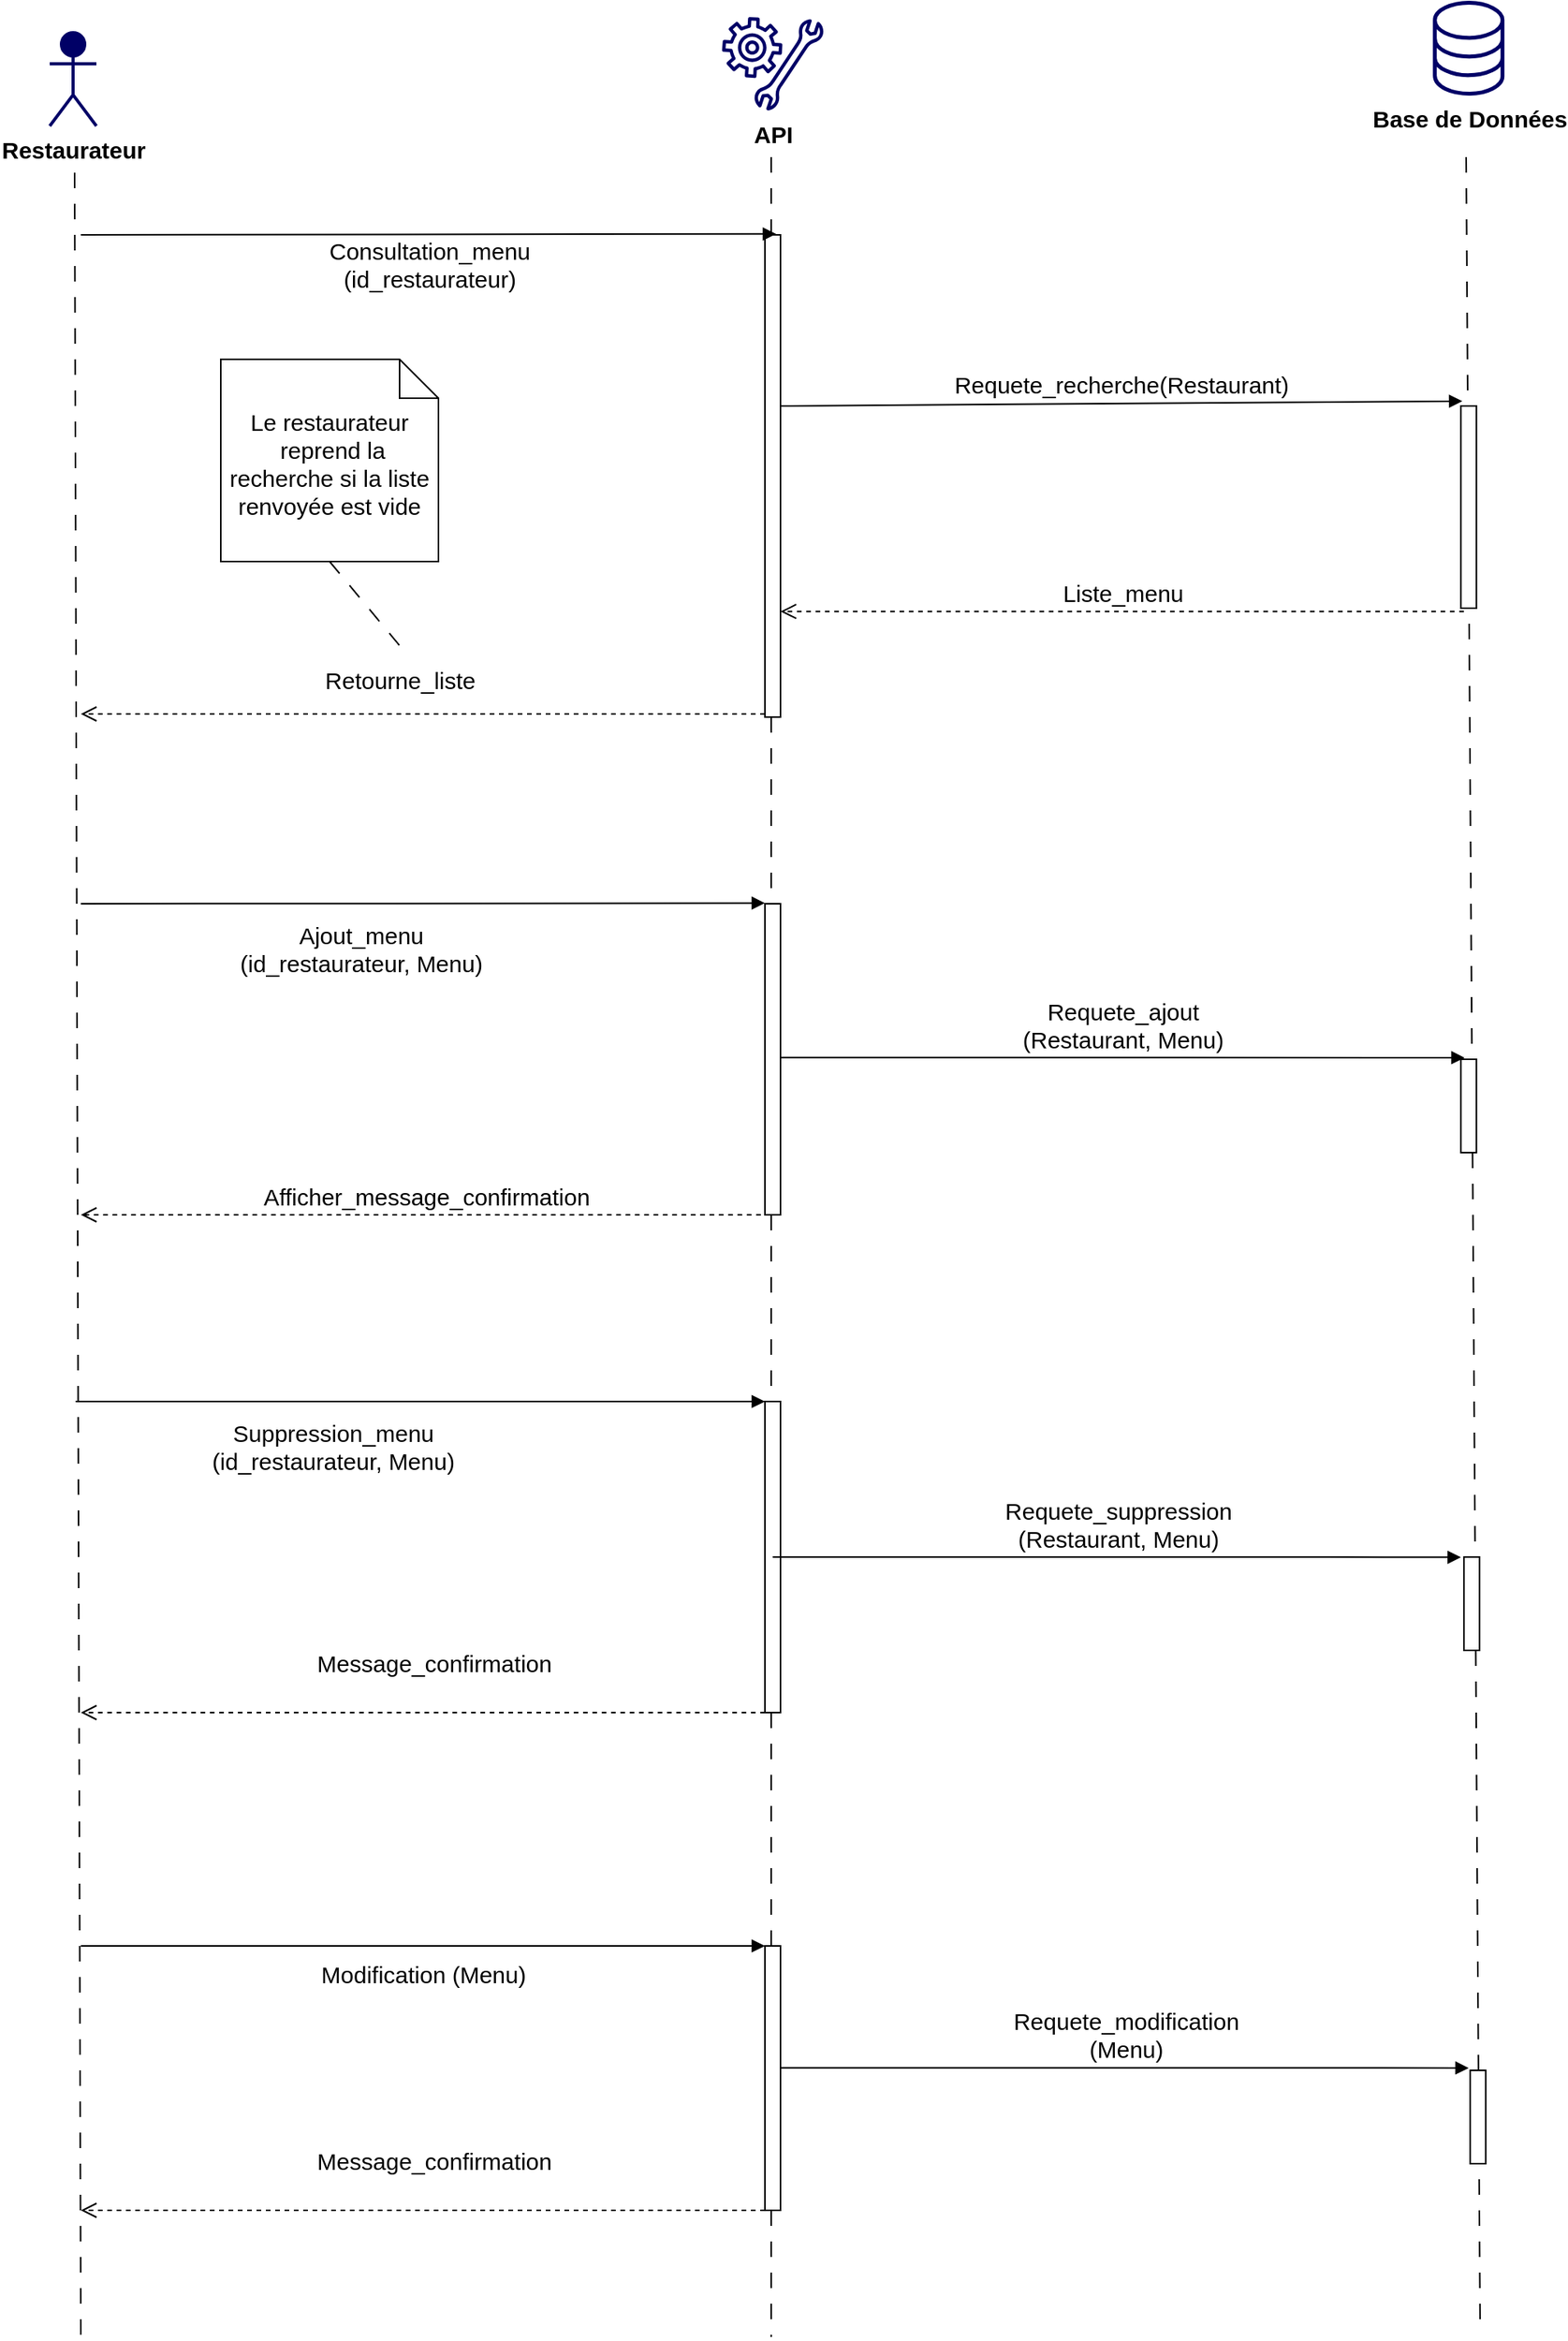 <mxfile>
    <diagram id="xuXYhLIkIfQOpS6Bkv3G" name="Page-1">
        <mxGraphModel dx="1110" dy="379" grid="1" gridSize="10" guides="1" tooltips="1" connect="1" arrows="1" fold="1" page="1" pageScale="1" pageWidth="827" pageHeight="1169" math="0" shadow="0">
            <root>
                <mxCell id="0"/>
                <mxCell id="1" parent="0"/>
                <mxCell id="22" value="" style="endArrow=none;startArrow=none;endFill=0;startFill=0;endSize=8;html=1;verticalAlign=bottom;dashed=1;labelBackgroundColor=none;dashPattern=10 10;fontSize=15;" parent="1" edge="1">
                    <mxGeometry width="160" relative="1" as="geometry">
                        <mxPoint x="66" y="130" as="sourcePoint"/>
                        <mxPoint x="70" y="1520" as="targetPoint"/>
                    </mxGeometry>
                </mxCell>
                <mxCell id="24" value="&lt;span style=&quot;background-color: rgb(255 , 255 , 255)&quot;&gt;Restaurateur&lt;br&gt;&lt;br&gt;&lt;/span&gt;" style="shape=umlActor;verticalLabelPosition=bottom;verticalAlign=top;html=1;fontColor=#000000;strokeColor=#000066;fillColor=#000066;strokeWidth=2;fontSize=15;fontStyle=1" parent="1" vertex="1">
                    <mxGeometry x="50" y="40" width="30" height="60" as="geometry"/>
                </mxCell>
                <mxCell id="32" value="" style="endArrow=none;startArrow=none;endFill=0;startFill=0;endSize=8;html=1;verticalAlign=bottom;dashed=1;labelBackgroundColor=none;dashPattern=10 10;fontSize=15;" parent="1" edge="1">
                    <mxGeometry width="160" relative="1" as="geometry">
                        <mxPoint x="514" y="120" as="sourcePoint"/>
                        <mxPoint x="514" y="1521.429" as="targetPoint"/>
                    </mxGeometry>
                </mxCell>
                <mxCell id="34" value="Base de Données" style="pointerEvents=1;shadow=0;dashed=0;html=1;aspect=fixed;labelPosition=center;verticalLabelPosition=bottom;verticalAlign=top;align=center;outlineConnect=0;shape=mxgraph.vvd.storage;fillColor=#000066;strokeColor=#000066;fontSize=15;labelBackgroundColor=#ffffff;fontStyle=1" parent="1" vertex="1">
                    <mxGeometry x="940.11" y="20" width="45" height="60" as="geometry"/>
                </mxCell>
                <mxCell id="35" value="API" style="pointerEvents=1;shadow=0;dashed=0;html=1;strokeColor=none;aspect=fixed;labelPosition=center;verticalLabelPosition=bottom;verticalAlign=top;align=center;outlineConnect=0;shape=mxgraph.vvd.guest_agent_customization;fillColor=#000066;fontSize=15;labelBackgroundColor=#ffffff;fontStyle=1" parent="1" vertex="1">
                    <mxGeometry x="482.39" y="30" width="65.22" height="60" as="geometry"/>
                </mxCell>
                <mxCell id="36" value="" style="endArrow=none;startArrow=none;endFill=0;startFill=0;endSize=8;html=1;verticalAlign=bottom;dashed=1;labelBackgroundColor=none;dashPattern=10 10;fontSize=15;" parent="1" edge="1">
                    <mxGeometry width="160" relative="1" as="geometry">
                        <mxPoint x="961" y="120" as="sourcePoint"/>
                        <mxPoint x="970" y="1520" as="targetPoint"/>
                    </mxGeometry>
                </mxCell>
                <mxCell id="49" value="" style="html=1;points=[];perimeter=orthogonalPerimeter;labelBackgroundColor=#ffffff;fontSize=15;strokeColor=#000000;strokeWidth=1;fillColor=#FFFFFF;" parent="1" vertex="1">
                    <mxGeometry x="510" y="170" width="10" height="310" as="geometry"/>
                </mxCell>
                <mxCell id="54" value="Consultation_menu&lt;br&gt;(id_restaurateur)" style="html=1;verticalAlign=bottom;endArrow=block;fontSize=15;entryX=0.714;entryY=-0.002;entryDx=0;entryDy=0;entryPerimeter=0;" parent="1" edge="1" target="49">
                    <mxGeometry y="-40" width="80" relative="1" as="geometry">
                        <mxPoint x="70" y="170" as="sourcePoint"/>
                        <mxPoint x="300" y="170" as="targetPoint"/>
                        <mxPoint as="offset"/>
                    </mxGeometry>
                </mxCell>
                <mxCell id="56" value="Requete_recherche(Restaurant)" style="html=1;verticalAlign=bottom;endArrow=block;fontSize=15;entryX=0.092;entryY=-0.024;entryDx=0;entryDy=0;entryPerimeter=0;" parent="1" target="57" edge="1">
                    <mxGeometry width="80" relative="1" as="geometry">
                        <mxPoint x="520" y="280.0" as="sourcePoint"/>
                        <mxPoint x="960" y="270" as="targetPoint"/>
                    </mxGeometry>
                </mxCell>
                <mxCell id="57" value="" style="html=1;points=[];perimeter=orthogonalPerimeter;labelBackgroundColor=#ffffff;fontSize=15;strokeColor=#000000;strokeWidth=1;fillColor=#FFFFFF;" parent="1" vertex="1">
                    <mxGeometry x="957.61" y="280" width="10" height="130" as="geometry"/>
                </mxCell>
                <mxCell id="58" value="Liste_menu" style="html=1;verticalAlign=bottom;endArrow=open;dashed=1;endSize=8;fontSize=15;exitX=0.196;exitY=1.016;exitDx=0;exitDy=0;exitPerimeter=0;" parent="1" source="57" target="49" edge="1">
                    <mxGeometry relative="1" as="geometry">
                        <mxPoint x="1250" y="220" as="sourcePoint"/>
                        <mxPoint x="1170" y="220" as="targetPoint"/>
                    </mxGeometry>
                </mxCell>
                <mxCell id="59" value="Retourne_liste" style="html=1;verticalAlign=bottom;endArrow=open;dashed=1;endSize=8;fontSize=15;" parent="1" edge="1">
                    <mxGeometry x="0.071" y="-10" relative="1" as="geometry">
                        <mxPoint x="510" y="478" as="sourcePoint"/>
                        <mxPoint x="70" y="478" as="targetPoint"/>
                        <Array as="points"/>
                        <mxPoint as="offset"/>
                    </mxGeometry>
                </mxCell>
                <mxCell id="71" value="" style="html=1;points=[];perimeter=orthogonalPerimeter;labelBackgroundColor=#ffffff;fontSize=15;strokeColor=#000000;strokeWidth=1;fillColor=#FFFFFF;" parent="1" vertex="1">
                    <mxGeometry x="510" y="920" width="10" height="200" as="geometry"/>
                </mxCell>
                <mxCell id="73" value="Suppression_menu&lt;br style=&quot;font-size: 15px&quot;&gt;(id_restaurateur, Menu)" style="html=1;verticalAlign=bottom;endArrow=block;fontSize=15;" parent="1" edge="1">
                    <mxGeometry x="-0.254" y="-50" width="80" relative="1" as="geometry">
                        <mxPoint x="66.66" y="920" as="sourcePoint"/>
                        <mxPoint x="510" y="920" as="targetPoint"/>
                        <mxPoint as="offset"/>
                    </mxGeometry>
                </mxCell>
                <mxCell id="74" value="" style="html=1;points=[];perimeter=orthogonalPerimeter;labelBackgroundColor=#ffffff;fontSize=15;strokeColor=#000000;strokeWidth=1;fillColor=#FFFFFF;" parent="1" vertex="1">
                    <mxGeometry x="959.61" y="1020" width="10" height="60" as="geometry"/>
                </mxCell>
                <mxCell id="76" value="Message_confirmation" style="html=1;verticalAlign=bottom;endArrow=open;dashed=1;endSize=8;fontSize=15;" parent="1" edge="1">
                    <mxGeometry x="-0.029" y="-20" relative="1" as="geometry">
                        <mxPoint x="510" y="1120" as="sourcePoint"/>
                        <mxPoint x="70" y="1120" as="targetPoint"/>
                        <Array as="points"/>
                        <mxPoint as="offset"/>
                    </mxGeometry>
                </mxCell>
                <mxCell id="78" value="Le restaurateur&lt;br&gt;&amp;nbsp;reprend la recherche si la liste renvoyée est vide" style="shape=note2;boundedLbl=1;whiteSpace=wrap;html=1;size=25;verticalAlign=top;align=center;fontSize=15;" parent="1" vertex="1">
                    <mxGeometry x="160" y="250" width="140" height="130" as="geometry"/>
                </mxCell>
                <mxCell id="79" value="" style="endArrow=none;startArrow=none;endFill=0;startFill=0;endSize=8;html=1;verticalAlign=bottom;dashed=1;labelBackgroundColor=none;dashPattern=10 10;fontSize=15;exitX=0.5;exitY=1;exitDx=0;exitDy=0;exitPerimeter=0;" parent="1" source="78" edge="1">
                    <mxGeometry width="160" relative="1" as="geometry">
                        <mxPoint x="280" y="460" as="sourcePoint"/>
                        <mxPoint x="280" y="440" as="targetPoint"/>
                    </mxGeometry>
                </mxCell>
                <mxCell id="89" value="" style="html=1;points=[];perimeter=orthogonalPerimeter;labelBackgroundColor=#ffffff;fontSize=15;strokeColor=#000000;strokeWidth=1;fillColor=#FFFFFF;" parent="1" vertex="1">
                    <mxGeometry x="510" y="600" width="10" height="200" as="geometry"/>
                </mxCell>
                <mxCell id="90" value="Requete_ajout&lt;br style=&quot;font-size: 15px&quot;&gt;(Restaurant, Menu)" style="html=1;verticalAlign=bottom;endArrow=block;fontSize=15;" parent="1" edge="1">
                    <mxGeometry width="80" relative="1" as="geometry">
                        <mxPoint x="520" y="698.82" as="sourcePoint"/>
                        <mxPoint x="960" y="699" as="targetPoint"/>
                    </mxGeometry>
                </mxCell>
                <mxCell id="91" value="Ajout_menu&lt;br style=&quot;font-size: 15px&quot;&gt;(id_restaurateur, Menu)" style="html=1;verticalAlign=bottom;endArrow=block;fontSize=15;entryX=0;entryY=-0.002;entryDx=0;entryDy=0;entryPerimeter=0;" parent="1" edge="1" target="89">
                    <mxGeometry x="-0.182" y="-50" width="80" relative="1" as="geometry">
                        <mxPoint x="70" y="600" as="sourcePoint"/>
                        <mxPoint x="290" y="600" as="targetPoint"/>
                        <mxPoint as="offset"/>
                    </mxGeometry>
                </mxCell>
                <mxCell id="92" value="" style="html=1;points=[];perimeter=orthogonalPerimeter;labelBackgroundColor=#ffffff;fontSize=15;strokeColor=#000000;strokeWidth=1;fillColor=#FFFFFF;" parent="1" vertex="1">
                    <mxGeometry x="957.61" y="700" width="10" height="60" as="geometry"/>
                </mxCell>
                <mxCell id="95" value="Afficher_message_confirmation" style="html=1;verticalAlign=bottom;endArrow=open;dashed=1;endSize=8;fontSize=15;" parent="1" edge="1">
                    <mxGeometry relative="1" as="geometry">
                        <mxPoint x="513.34" y="800" as="sourcePoint"/>
                        <mxPoint x="70" y="800" as="targetPoint"/>
                    </mxGeometry>
                </mxCell>
                <mxCell id="118" value="Modification (Menu)" style="html=1;verticalAlign=bottom;endArrow=block;fontSize=15;" parent="1" edge="1">
                    <mxGeometry y="-30" width="80" relative="1" as="geometry">
                        <mxPoint x="70" y="1270" as="sourcePoint"/>
                        <mxPoint x="510" y="1270" as="targetPoint"/>
                        <mxPoint as="offset"/>
                    </mxGeometry>
                </mxCell>
                <mxCell id="119" value="" style="html=1;points=[];perimeter=orthogonalPerimeter;labelBackgroundColor=#ffffff;fontSize=15;strokeColor=#000000;strokeWidth=1;fillColor=#FFFFFF;" parent="1" vertex="1">
                    <mxGeometry x="510" y="1270" width="10" height="170" as="geometry"/>
                </mxCell>
                <mxCell id="122" value="" style="html=1;points=[];perimeter=orthogonalPerimeter;labelBackgroundColor=#ffffff;fontSize=15;strokeColor=#000000;strokeWidth=1;fillColor=#FFFFFF;" parent="1" vertex="1">
                    <mxGeometry x="963.61" y="1350" width="10" height="60" as="geometry"/>
                </mxCell>
                <mxCell id="124" value="Message_confirmation" style="html=1;verticalAlign=bottom;endArrow=open;dashed=1;endSize=8;fontSize=15;" parent="1" edge="1">
                    <mxGeometry x="-0.029" y="-20" relative="1" as="geometry">
                        <mxPoint x="510" y="1440" as="sourcePoint"/>
                        <mxPoint x="70" y="1440" as="targetPoint"/>
                        <Array as="points"/>
                        <mxPoint as="offset"/>
                    </mxGeometry>
                </mxCell>
                <mxCell id="125" value="Requete_suppression&lt;br style=&quot;font-size: 15px&quot;&gt;(Restaurant, Menu)" style="html=1;verticalAlign=bottom;endArrow=block;fontSize=15;" parent="1" edge="1">
                    <mxGeometry width="80" relative="1" as="geometry">
                        <mxPoint x="515" y="1020" as="sourcePoint"/>
                        <mxPoint x="957.61" y="1020.18" as="targetPoint"/>
                        <Array as="points">
                            <mxPoint x="670" y="1020"/>
                            <mxPoint x="860" y="1020"/>
                        </Array>
                    </mxGeometry>
                </mxCell>
                <mxCell id="126" value="Requete_modification&lt;br style=&quot;font-size: 15px&quot;&gt;(Menu)" style="html=1;verticalAlign=bottom;endArrow=block;fontSize=15;" parent="1" edge="1">
                    <mxGeometry width="80" relative="1" as="geometry">
                        <mxPoint x="520" y="1348.33" as="sourcePoint"/>
                        <mxPoint x="962.61" y="1348.51" as="targetPoint"/>
                        <Array as="points">
                            <mxPoint x="675" y="1348.33"/>
                            <mxPoint x="865" y="1348.33"/>
                        </Array>
                    </mxGeometry>
                </mxCell>
            </root>
        </mxGraphModel>
    </diagram>
</mxfile>